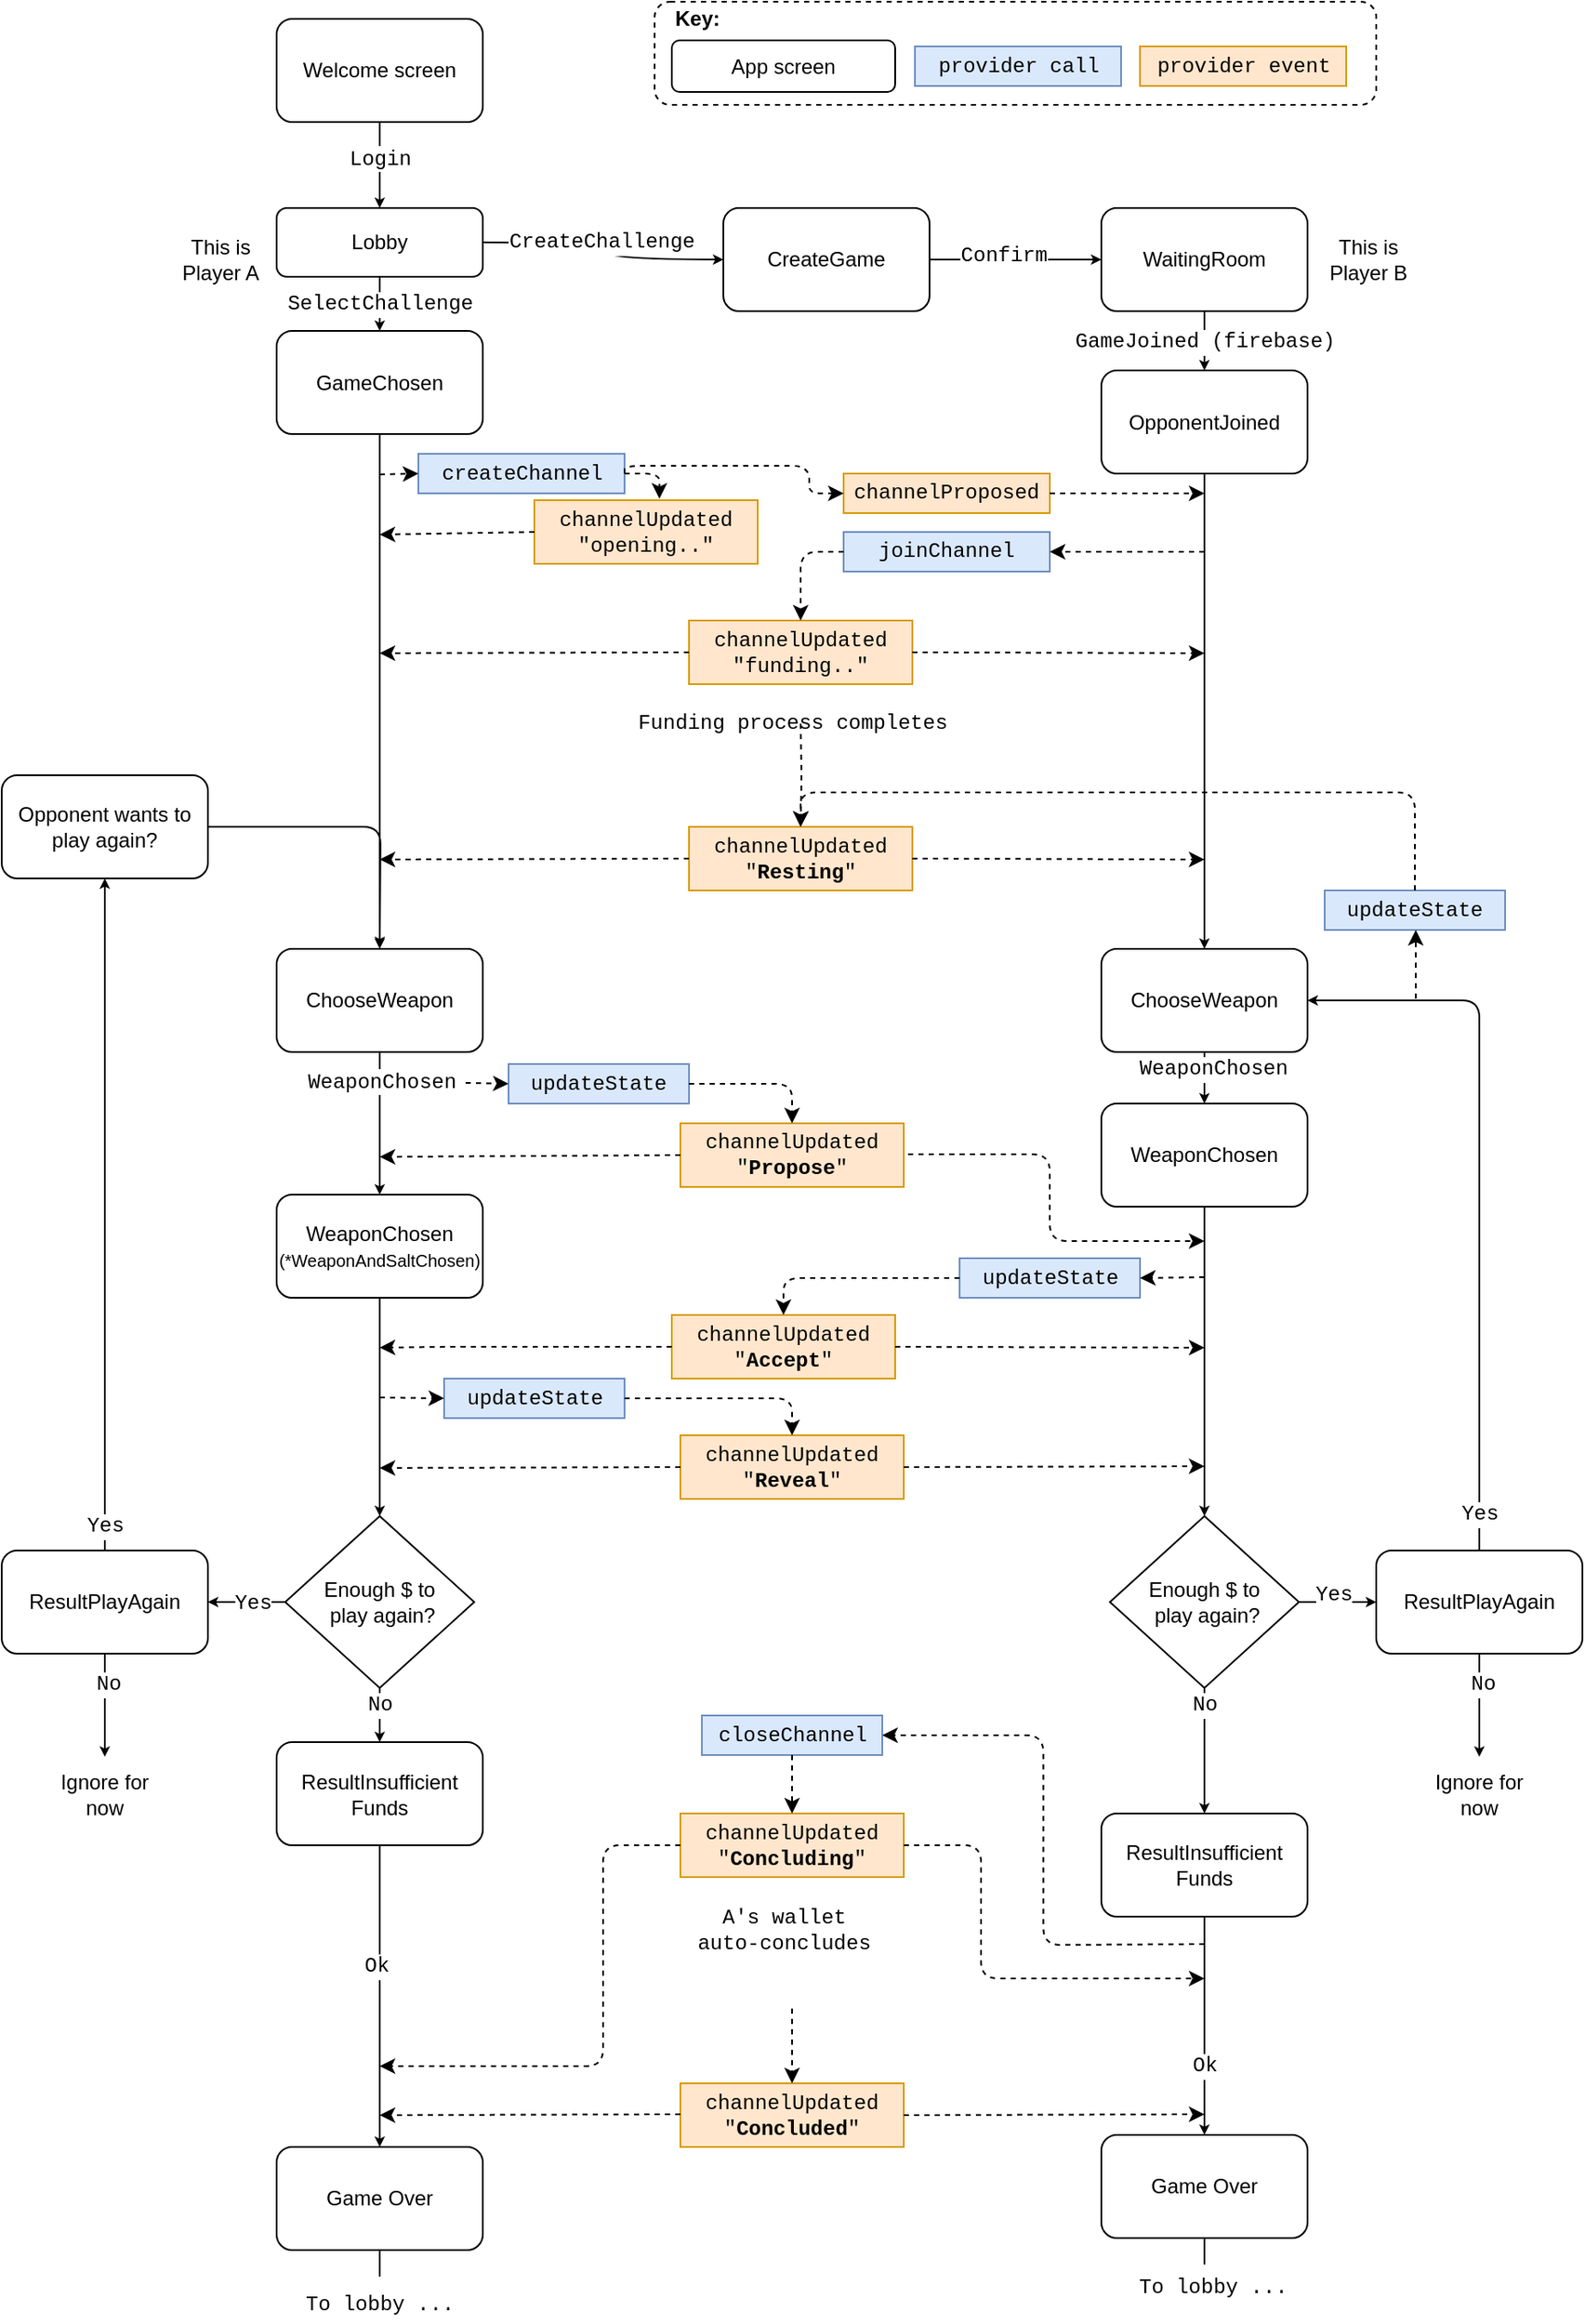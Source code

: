 <mxfile version="12.3.3" type="device" pages="1"><diagram id="3c772fb0-b6d9-6675-12e5-c14f96a0285c" name="Page-1"><mxGraphModel dx="946" dy="680" grid="1" gridSize="10" guides="1" tooltips="1" connect="1" arrows="1" fold="1" page="1" pageScale="1" pageWidth="850" pageHeight="1100" background="#ffffff" math="0" shadow="0"><root><mxCell id="0"/><mxCell id="1" parent="0"/><mxCell id="sn7Wcm224zbcXfDM_RU4-180" value="" style="rounded=1;whiteSpace=wrap;html=1;fontFamily=Courier New;fillColor=none;dashed=1;" parent="1" vertex="1"><mxGeometry x="400" y="10" width="420" height="60" as="geometry"/></mxCell><mxCell id="5" style="edgeStyle=orthogonalEdgeStyle;curved=1;rounded=0;html=1;exitX=0.5;exitY=1;entryX=0.5;entryY=0;startArrow=none;startFill=0;startSize=1;endArrow=classic;endFill=1;endSize=3;jettySize=auto;orthogonalLoop=1;strokeColor=#000000;strokeWidth=1;exitDx=0;exitDy=0;entryDx=0;entryDy=0;" parent="1" source="2" target="3" edge="1"><mxGeometry relative="1" as="geometry"/></mxCell><mxCell id="6" value="&lt;font face=&quot;Courier New&quot;&gt;Login&lt;/font&gt;" style="text;html=1;resizable=0;points=[];align=center;verticalAlign=middle;labelBackgroundColor=#ffffff;" parent="5" vertex="1" connectable="0"><mxGeometry x="-0.24" y="3" relative="1" as="geometry"><mxPoint x="-3" y="1.5" as="offset"/></mxGeometry></mxCell><mxCell id="2" value="Welcome screen" style="rounded=1;whiteSpace=wrap;html=1;fillColor=#ffffff;align=center;strokeColor=#000000;" parent="1" vertex="1"><mxGeometry x="180" y="20" width="120" height="60" as="geometry"/></mxCell><mxCell id="7" style="edgeStyle=orthogonalEdgeStyle;curved=1;rounded=0;html=1;exitX=1;exitY=0.5;entryX=0;entryY=0.5;startArrow=none;startFill=0;startSize=1;endArrow=classic;endFill=1;endSize=3;jettySize=auto;orthogonalLoop=1;strokeColor=#000000;strokeWidth=1;" parent="1" source="3" target="4" edge="1"><mxGeometry relative="1" as="geometry"/></mxCell><mxCell id="8" value="CreateChallenge" style="text;html=1;resizable=0;points=[];align=center;verticalAlign=middle;labelBackgroundColor=#ffffff;fontFamily=Courier New;" parent="7" vertex="1" connectable="0"><mxGeometry x="-0.086" relative="1" as="geometry"><mxPoint as="offset"/></mxGeometry></mxCell><mxCell id="19" value="" style="edgeStyle=orthogonalEdgeStyle;curved=1;rounded=0;html=1;startArrow=none;startFill=0;startSize=1;endArrow=classic;endFill=1;endSize=3;jettySize=auto;orthogonalLoop=1;strokeColor=#000000;strokeWidth=1;fontFamily=Courier New;" parent="1" source="3" target="18" edge="1"><mxGeometry relative="1" as="geometry"/></mxCell><mxCell id="20" value="SelectChallenge" style="text;html=1;resizable=0;points=[];align=center;verticalAlign=middle;labelBackgroundColor=#ffffff;fontFamily=Courier New;" parent="19" vertex="1" connectable="0"><mxGeometry x="-0.15" relative="1" as="geometry"><mxPoint y="-4" as="offset"/></mxGeometry></mxCell><mxCell id="sn7Wcm224zbcXfDM_RU4-211" value="Funding process completes" style="text;html=1;resizable=0;points=[];align=center;verticalAlign=middle;labelBackgroundColor=#ffffff;fontFamily=Courier New;" parent="19" vertex="1" connectable="0"><mxGeometry x="-0.15" relative="1" as="geometry"><mxPoint x="240" y="240" as="offset"/></mxGeometry></mxCell><mxCell id="sn7Wcm224zbcXfDM_RU4-247" value="A's wallet&lt;br&gt;auto-concludes" style="text;html=1;resizable=0;points=[];align=center;verticalAlign=middle;labelBackgroundColor=#ffffff;fontFamily=Courier New;" parent="19" vertex="1" connectable="0"><mxGeometry x="-0.15" relative="1" as="geometry"><mxPoint x="235" y="942" as="offset"/></mxGeometry></mxCell><mxCell id="3" value="Lobby" style="rounded=1;whiteSpace=wrap;html=1;fillColor=#ffffff;align=center;strokeColor=#000000;" parent="1" vertex="1"><mxGeometry x="180" y="130" width="120" height="40" as="geometry"/></mxCell><mxCell id="18" value="GameChosen" style="rounded=1;whiteSpace=wrap;html=1;fillColor=#ffffff;align=center;strokeColor=#000000;" parent="1" vertex="1"><mxGeometry x="180" y="201.5" width="120" height="60" as="geometry"/></mxCell><mxCell id="51" value="" style="edgeStyle=orthogonalEdgeStyle;curved=1;rounded=0;html=1;startArrow=none;startFill=0;startSize=1;endArrow=classic;endFill=1;endSize=3;jettySize=auto;orthogonalLoop=1;strokeColor=#000000;strokeWidth=1;fontFamily=Courier New;exitX=0.5;exitY=1;exitDx=0;exitDy=0;" parent="1" source="18" target="50" edge="1"><mxGeometry relative="1" as="geometry"><mxPoint x="240" y="420" as="sourcePoint"/></mxGeometry></mxCell><mxCell id="57" value="" style="edgeStyle=orthogonalEdgeStyle;curved=1;rounded=0;html=1;startArrow=none;startFill=0;startSize=1;endArrow=classic;endFill=1;endSize=3;jettySize=auto;orthogonalLoop=1;strokeColor=#000000;strokeWidth=1;fontFamily=Courier New;" parent="1" source="50" target="56" edge="1"><mxGeometry relative="1" as="geometry"/></mxCell><mxCell id="sn7Wcm224zbcXfDM_RU4-252" value="&lt;font face=&quot;Courier New&quot;&gt;WeaponChosen&lt;/font&gt;" style="text;html=1;resizable=0;points=[];align=center;verticalAlign=middle;labelBackgroundColor=#ffffff;fontFamily=Helvetica;" parent="57" vertex="1" connectable="0"><mxGeometry x="-0.596" y="1" relative="1" as="geometry"><mxPoint as="offset"/></mxGeometry></mxCell><mxCell id="50" value="ChooseWeapon" style="rounded=1;whiteSpace=wrap;html=1;fillColor=#ffffff;align=center;strokeColor=#000000;" parent="1" vertex="1"><mxGeometry x="180" y="561" width="120" height="60" as="geometry"/></mxCell><mxCell id="71" style="edgeStyle=orthogonalEdgeStyle;rounded=1;html=1;exitX=0.5;exitY=1;entryX=0.5;entryY=0;startArrow=none;startFill=0;startSize=1;endArrow=classic;endFill=1;endSize=3;jettySize=auto;orthogonalLoop=1;strokeColor=#000000;strokeWidth=1;fontFamily=Courier New;" parent="1" source="56" target="64" edge="1"><mxGeometry relative="1" as="geometry"/></mxCell><mxCell id="56" value="WeaponChosen&lt;br&gt;&lt;font style=&quot;font-size: 10px&quot;&gt;(*WeaponAndSaltChosen)&lt;/font&gt;" style="rounded=1;whiteSpace=wrap;html=1;fillColor=#ffffff;align=center;strokeColor=#000000;" parent="1" vertex="1"><mxGeometry x="180" y="704" width="120" height="60" as="geometry"/></mxCell><mxCell id="66" style="edgeStyle=orthogonalEdgeStyle;rounded=1;html=1;exitX=0.5;exitY=0;entryX=0.5;entryY=1;startArrow=none;startFill=0;startSize=1;endArrow=classic;endFill=1;endSize=3;jettySize=auto;orthogonalLoop=1;strokeColor=#000000;strokeWidth=1;fontFamily=Courier New;entryDx=0;entryDy=0;" parent="1" source="60" target="F0QE-7O9ewiaqx_4-tCQ-129" edge="1"><mxGeometry relative="1" as="geometry"/></mxCell><mxCell id="67" value="Yes" style="text;html=1;resizable=0;points=[];align=center;verticalAlign=middle;labelBackgroundColor=#ffffff;fontFamily=Courier New;" parent="66" vertex="1" connectable="0"><mxGeometry x="-0.567" y="-2" relative="1" as="geometry"><mxPoint x="-2" y="70" as="offset"/></mxGeometry></mxCell><mxCell id="60" value="ResultPlayAgain" style="rounded=1;whiteSpace=wrap;html=1;fillColor=#ffffff;align=center;strokeColor=#000000;" parent="1" vertex="1"><mxGeometry x="20" y="911" width="120" height="60" as="geometry"/></mxCell><mxCell id="10" value="" style="edgeStyle=orthogonalEdgeStyle;curved=1;rounded=0;html=1;startArrow=none;startFill=0;startSize=1;endArrow=classic;endFill=1;endSize=3;jettySize=auto;orthogonalLoop=1;strokeColor=#000000;strokeWidth=1;fontFamily=Courier New;" parent="1" source="4" target="9" edge="1"><mxGeometry relative="1" as="geometry"/></mxCell><mxCell id="15" value="Confirm" style="text;html=1;resizable=0;points=[];align=center;verticalAlign=middle;labelBackgroundColor=#ffffff;fontFamily=Courier New;" parent="10" vertex="1" connectable="0"><mxGeometry x="-0.15" y="2" relative="1" as="geometry"><mxPoint as="offset"/></mxGeometry></mxCell><mxCell id="4" value="CreateGame" style="rounded=1;whiteSpace=wrap;html=1;fillColor=#ffffff;align=center;strokeColor=#000000;" parent="1" vertex="1"><mxGeometry x="440" y="130" width="120" height="60" as="geometry"/></mxCell><mxCell id="22" value="" style="edgeStyle=orthogonalEdgeStyle;curved=1;rounded=0;html=1;startArrow=none;startFill=0;startSize=1;endArrow=classic;endFill=1;endSize=3;jettySize=auto;orthogonalLoop=1;strokeColor=#000000;strokeWidth=1;fontFamily=Courier New;" parent="1" source="9" target="21" edge="1"><mxGeometry relative="1" as="geometry"/></mxCell><mxCell id="9" value="WaitingRoom" style="rounded=1;whiteSpace=wrap;html=1;fillColor=#ffffff;align=center;strokeColor=#000000;" parent="1" vertex="1"><mxGeometry x="660" y="130" width="120" height="60" as="geometry"/></mxCell><mxCell id="21" value="OpponentJoined" style="rounded=1;whiteSpace=wrap;html=1;fillColor=#ffffff;align=center;strokeColor=#000000;" parent="1" vertex="1"><mxGeometry x="660" y="224.5" width="120" height="60" as="geometry"/></mxCell><mxCell id="53" value="" style="edgeStyle=orthogonalEdgeStyle;curved=1;rounded=0;html=1;startArrow=none;startFill=0;startSize=1;endArrow=classic;endFill=1;endSize=3;jettySize=auto;orthogonalLoop=1;strokeColor=#000000;strokeWidth=1;fontFamily=Courier New;exitX=0.5;exitY=1;exitDx=0;exitDy=0;" parent="1" source="21" target="52" edge="1"><mxGeometry relative="1" as="geometry"><mxPoint x="720" y="420" as="sourcePoint"/></mxGeometry></mxCell><mxCell id="59" value="" style="edgeStyle=orthogonalEdgeStyle;curved=1;rounded=0;html=1;startArrow=none;startFill=0;startSize=1;endArrow=classic;endFill=1;endSize=3;jettySize=auto;orthogonalLoop=1;strokeColor=#000000;strokeWidth=1;fontFamily=Courier New;" parent="1" source="52" target="58" edge="1"><mxGeometry relative="1" as="geometry"/></mxCell><mxCell id="sn7Wcm224zbcXfDM_RU4-253" value="WeaponChosen" style="text;html=1;resizable=0;points=[];align=center;verticalAlign=middle;labelBackgroundColor=#ffffff;fontFamily=Courier New;" parent="59" vertex="1" connectable="0"><mxGeometry x="0.207" y="3" relative="1" as="geometry"><mxPoint x="2" y="-0.5" as="offset"/></mxGeometry></mxCell><mxCell id="52" value="ChooseWeapon" style="rounded=1;whiteSpace=wrap;html=1;fillColor=#ffffff;align=center;strokeColor=#000000;" parent="1" vertex="1"><mxGeometry x="660" y="561" width="120" height="60" as="geometry"/></mxCell><mxCell id="73" style="edgeStyle=orthogonalEdgeStyle;rounded=1;html=1;exitX=0.5;exitY=1;entryX=0.5;entryY=0;startArrow=none;startFill=0;startSize=1;endArrow=classic;endFill=1;endSize=3;jettySize=auto;orthogonalLoop=1;strokeColor=#000000;strokeWidth=1;fontFamily=Courier New;" parent="1" source="58" target="65" edge="1"><mxGeometry relative="1" as="geometry"/></mxCell><mxCell id="58" value="WeaponChosen" style="rounded=1;whiteSpace=wrap;html=1;fillColor=#ffffff;align=center;strokeColor=#000000;" parent="1" vertex="1"><mxGeometry x="660" y="651" width="120" height="60" as="geometry"/></mxCell><mxCell id="79" style="edgeStyle=orthogonalEdgeStyle;rounded=1;html=1;exitX=0.5;exitY=1;entryX=0.5;entryY=0;startArrow=none;startFill=0;startSize=1;endArrow=classic;endFill=1;endSize=3;jettySize=auto;orthogonalLoop=1;strokeColor=#000000;strokeWidth=1;fontFamily=Courier New;" parent="1" source="62" target="77" edge="1"><mxGeometry relative="1" as="geometry"/></mxCell><mxCell id="81" value="Ok" style="text;html=1;resizable=0;points=[];align=center;verticalAlign=middle;labelBackgroundColor=#ffffff;fontFamily=Courier New;" parent="79" vertex="1" connectable="0"><mxGeometry x="-0.35" y="-1" relative="1" as="geometry"><mxPoint x="1" y="45" as="offset"/></mxGeometry></mxCell><mxCell id="62" value="ResultInsufficient&lt;br&gt;Funds" style="rounded=1;whiteSpace=wrap;html=1;fillColor=#ffffff;align=center;strokeColor=#000000;" parent="1" vertex="1"><mxGeometry x="660" y="1064" width="120" height="60" as="geometry"/></mxCell><mxCell id="70" style="edgeStyle=orthogonalEdgeStyle;rounded=1;html=1;exitX=0;exitY=0.5;startArrow=none;startFill=0;startSize=1;endArrow=classic;endFill=1;endSize=3;jettySize=auto;orthogonalLoop=1;strokeColor=#000000;strokeWidth=1;fontFamily=Courier New;exitDx=0;exitDy=0;entryX=1;entryY=0.5;entryDx=0;entryDy=0;" parent="1" source="64" target="60" edge="1"><mxGeometry relative="1" as="geometry"><mxPoint x="150" y="941" as="targetPoint"/></mxGeometry></mxCell><mxCell id="87" value="Y" style="text;html=1;resizable=0;points=[];align=center;verticalAlign=middle;labelBackgroundColor=#ffffff;fontFamily=Courier New;" parent="70" vertex="1" connectable="0"><mxGeometry x="-0.04" relative="1" as="geometry"><mxPoint as="offset"/></mxGeometry></mxCell><mxCell id="94" value="Yes" style="text;html=1;resizable=0;points=[];align=center;verticalAlign=middle;labelBackgroundColor=#ffffff;fontFamily=Courier New;" parent="70" vertex="1" connectable="0"><mxGeometry x="-0.156" y="1" relative="1" as="geometry"><mxPoint as="offset"/></mxGeometry></mxCell><mxCell id="72" style="edgeStyle=orthogonalEdgeStyle;rounded=1;html=1;exitX=0.5;exitY=1;startArrow=none;startFill=0;startSize=1;endArrow=classic;endFill=1;endSize=3;jettySize=auto;orthogonalLoop=1;strokeColor=#000000;strokeWidth=1;fontFamily=Courier New;" parent="1" source="64" target="69" edge="1"><mxGeometry relative="1" as="geometry"/></mxCell><mxCell id="88" value="No" style="text;html=1;resizable=0;points=[];align=center;verticalAlign=middle;labelBackgroundColor=#ffffff;fontFamily=Courier New;" parent="72" vertex="1" connectable="0"><mxGeometry x="0.28" y="2" relative="1" as="geometry"><mxPoint x="-2" y="-4" as="offset"/></mxGeometry></mxCell><mxCell id="64" value="Enough $ to&lt;br&gt;&amp;nbsp;play again?" style="rhombus;whiteSpace=wrap;html=1;fillColor=#ffffff;fontFamily=Helvetica;align=center;strokeColor=#000000;" parent="1" vertex="1"><mxGeometry x="185" y="891" width="110" height="100" as="geometry"/></mxCell><mxCell id="74" style="edgeStyle=orthogonalEdgeStyle;rounded=1;html=1;exitX=1;exitY=0.5;entryX=0;entryY=0.5;startArrow=none;startFill=0;startSize=1;endArrow=classic;endFill=1;endSize=3;jettySize=auto;orthogonalLoop=1;strokeColor=#000000;strokeWidth=1;fontFamily=Courier New;exitDx=0;exitDy=0;entryDx=0;entryDy=0;" parent="1" source="65" target="68" edge="1"><mxGeometry relative="1" as="geometry"/></mxCell><mxCell id="86" value="Yes" style="text;html=1;resizable=0;points=[];align=center;verticalAlign=middle;labelBackgroundColor=#ffffff;fontFamily=Courier New;" parent="74" vertex="1" connectable="0"><mxGeometry x="-0.086" y="2" relative="1" as="geometry"><mxPoint x="-1" y="-2" as="offset"/></mxGeometry></mxCell><mxCell id="75" style="edgeStyle=orthogonalEdgeStyle;rounded=1;html=1;exitX=0.5;exitY=1;entryX=0.5;entryY=0;startArrow=none;startFill=0;startSize=1;endArrow=classic;endFill=1;endSize=3;jettySize=auto;orthogonalLoop=1;strokeColor=#000000;strokeWidth=1;fontFamily=Courier New;" parent="1" source="65" target="62" edge="1"><mxGeometry relative="1" as="geometry"/></mxCell><mxCell id="89" value="No" style="text;html=1;resizable=0;points=[];align=center;verticalAlign=middle;labelBackgroundColor=#ffffff;fontFamily=Courier New;" parent="75" vertex="1" connectable="0"><mxGeometry x="-0.267" y="-2" relative="1" as="geometry"><mxPoint x="2" y="-17.5" as="offset"/></mxGeometry></mxCell><mxCell id="65" value="Enough $ to&lt;br&gt;&amp;nbsp;play again?" style="rhombus;whiteSpace=wrap;html=1;fillColor=#ffffff;fontFamily=Helvetica;align=center;strokeColor=#000000;" parent="1" vertex="1"><mxGeometry x="665" y="891" width="110" height="100" as="geometry"/></mxCell><mxCell id="82" style="edgeStyle=orthogonalEdgeStyle;rounded=1;html=1;exitX=0.5;exitY=0;entryX=1;entryY=0.5;startArrow=none;startFill=0;startSize=1;endArrow=classic;endFill=1;endSize=3;jettySize=auto;orthogonalLoop=1;strokeColor=#000000;strokeWidth=1;fontFamily=Courier New;entryDx=0;entryDy=0;" parent="1" source="68" target="52" edge="1"><mxGeometry relative="1" as="geometry"/></mxCell><mxCell id="85" value="Yes" style="text;html=1;resizable=0;points=[];align=center;verticalAlign=middle;labelBackgroundColor=#ffffff;fontFamily=Courier New;" parent="82" vertex="1" connectable="0"><mxGeometry x="-0.408" y="-2" relative="1" as="geometry"><mxPoint x="-2.5" y="103" as="offset"/></mxGeometry></mxCell><mxCell id="90" style="edgeStyle=orthogonalEdgeStyle;rounded=1;html=1;exitX=0.5;exitY=1;startArrow=none;startFill=0;startSize=1;endArrow=classic;endFill=1;endSize=3;jettySize=auto;orthogonalLoop=1;strokeColor=#000000;strokeWidth=1;fontFamily=Courier New;" parent="1" source="68" edge="1"><mxGeometry relative="1" as="geometry"><mxPoint x="880" y="1031" as="targetPoint"/></mxGeometry></mxCell><mxCell id="91" value="No" style="text;html=1;resizable=0;points=[];align=center;verticalAlign=middle;labelBackgroundColor=#ffffff;fontFamily=Courier New;" parent="90" vertex="1" connectable="0"><mxGeometry x="-0.4" y="2" relative="1" as="geometry"><mxPoint as="offset"/></mxGeometry></mxCell><mxCell id="68" value="ResultPlayAgain" style="rounded=1;whiteSpace=wrap;html=1;fillColor=#ffffff;align=center;strokeColor=#000000;" parent="1" vertex="1"><mxGeometry x="820" y="911" width="120" height="60" as="geometry"/></mxCell><mxCell id="78" style="edgeStyle=orthogonalEdgeStyle;rounded=1;html=1;exitX=0.5;exitY=1;entryX=0.5;entryY=0;startArrow=none;startFill=0;startSize=1;endArrow=classic;endFill=1;endSize=3;jettySize=auto;orthogonalLoop=1;strokeColor=#000000;strokeWidth=1;fontFamily=Courier New;" parent="1" source="69" target="76" edge="1"><mxGeometry relative="1" as="geometry"/></mxCell><mxCell id="80" value="Ok" style="text;html=1;resizable=0;points=[];align=center;verticalAlign=middle;labelBackgroundColor=#ffffff;fontFamily=Courier New;" parent="78" vertex="1" connectable="0"><mxGeometry x="-0.2" y="-2" relative="1" as="geometry"><mxPoint as="offset"/></mxGeometry></mxCell><mxCell id="69" value="ResultInsufficient&lt;br&gt;Funds" style="rounded=1;whiteSpace=wrap;html=1;fillColor=#ffffff;align=center;strokeColor=#000000;" parent="1" vertex="1"><mxGeometry x="180" y="1022.5" width="120" height="60" as="geometry"/></mxCell><mxCell id="96" value="" style="edgeStyle=orthogonalEdgeStyle;rounded=1;html=1;startArrow=none;startFill=0;startSize=1;endArrow=classic;endFill=1;endSize=3;jettySize=auto;orthogonalLoop=1;strokeColor=#000000;strokeWidth=1;fontFamily=Helvetica;" parent="1" source="76" edge="1"><mxGeometry relative="1" as="geometry"><mxPoint x="240" y="1301" as="targetPoint"/></mxGeometry></mxCell><mxCell id="76" value="Game Over&lt;br&gt;" style="rounded=1;whiteSpace=wrap;html=1;fillColor=#ffffff;align=center;strokeColor=#000000;" parent="1" vertex="1"><mxGeometry x="180" y="1258" width="120" height="60" as="geometry"/></mxCell><mxCell id="99" value="" style="edgeStyle=orthogonalEdgeStyle;rounded=1;html=1;startArrow=none;startFill=0;startSize=1;endArrow=classic;endFill=1;endSize=3;jettySize=auto;orthogonalLoop=1;strokeColor=#000000;strokeWidth=1;fontFamily=Courier New;" parent="1" source="77" edge="1"><mxGeometry relative="1" as="geometry"><mxPoint x="720" y="1301" as="targetPoint"/></mxGeometry></mxCell><mxCell id="77" value="Game Over&lt;br&gt;" style="rounded=1;whiteSpace=wrap;html=1;fillColor=#ffffff;align=center;strokeColor=#000000;" parent="1" vertex="1"><mxGeometry x="660" y="1251" width="120" height="60" as="geometry"/></mxCell><mxCell id="117" value="To lobby ..." style="text;html=1;resizable=0;points=[];autosize=1;align=left;verticalAlign=top;spacingTop=-4;fontFamily=Courier New;" parent="1" vertex="1"><mxGeometry x="195" y="1340" width="100" height="20" as="geometry"/></mxCell><mxCell id="121" value="To lobby ..." style="text;html=1;resizable=0;points=[];autosize=1;align=left;verticalAlign=top;spacingTop=-4;fontFamily=Courier New;" parent="1" vertex="1"><mxGeometry x="680" y="1330" width="100" height="20" as="geometry"/></mxCell><mxCell id="124" value="App screen" style="rounded=1;whiteSpace=wrap;html=1;fillColor=#ffffff;fontFamily=Helvetica;align=center;strokeColor=#000000;" parent="1" vertex="1"><mxGeometry x="410" y="32.5" width="130" height="30" as="geometry"/></mxCell><mxCell id="126" value="&lt;b&gt;Key:&lt;/b&gt;&lt;br&gt;" style="text;html=1;resizable=0;points=[];autosize=1;align=left;verticalAlign=top;spacingTop=-4;fontFamily=Helvetica;" parent="1" vertex="1"><mxGeometry x="410" y="10" width="40" height="20" as="geometry"/></mxCell><mxCell id="128" value="This is Player A" style="text;html=1;strokeColor=none;fillColor=none;align=center;verticalAlign=middle;whiteSpace=wrap;rounded=0;fontFamily=Helvetica;" parent="1" vertex="1"><mxGeometry x="120" y="150" width="55" height="20" as="geometry"/></mxCell><mxCell id="129" value="This is Player B" style="text;html=1;strokeColor=none;fillColor=none;align=center;verticalAlign=middle;whiteSpace=wrap;rounded=0;fontFamily=Helvetica;" parent="1" vertex="1"><mxGeometry x="787.5" y="150" width="55" height="20" as="geometry"/></mxCell><mxCell id="sn7Wcm224zbcXfDM_RU4-162" value="createChannel" style="rounded=0;whiteSpace=wrap;html=1;fontFamily=Courier New;fillColor=#dae8fc;strokeColor=#6c8ebf;" parent="1" vertex="1"><mxGeometry x="262.5" y="273" width="120" height="23" as="geometry"/></mxCell><mxCell id="sn7Wcm224zbcXfDM_RU4-163" value="channelProposed" style="rounded=0;whiteSpace=wrap;html=1;fontFamily=Courier New;fillColor=#ffe6cc;strokeColor=#d79b00;" parent="1" vertex="1"><mxGeometry x="510" y="284.5" width="120" height="23" as="geometry"/></mxCell><mxCell id="sn7Wcm224zbcXfDM_RU4-164" value="provider call" style="rounded=0;whiteSpace=wrap;html=1;fontFamily=Courier New;fillColor=#dae8fc;strokeColor=#6c8ebf;" parent="1" vertex="1"><mxGeometry x="551.5" y="36" width="120" height="23" as="geometry"/></mxCell><mxCell id="sn7Wcm224zbcXfDM_RU4-165" value="provider event" style="rounded=0;whiteSpace=wrap;html=1;fontFamily=Courier New;fillColor=#ffe6cc;strokeColor=#d79b00;" parent="1" vertex="1"><mxGeometry x="682.5" y="36" width="120" height="23" as="geometry"/></mxCell><mxCell id="sn7Wcm224zbcXfDM_RU4-168" value="" style="endArrow=classic;dashed=1;html=1;strokeColor=#000000;strokeWidth=1;fontFamily=Courier New;endFill=1;entryX=0;entryY=0.5;entryDx=0;entryDy=0;" parent="1" target="sn7Wcm224zbcXfDM_RU4-162" edge="1"><mxGeometry width="50" height="50" relative="1" as="geometry"><mxPoint x="240" y="285" as="sourcePoint"/><mxPoint x="260" y="340" as="targetPoint"/></mxGeometry></mxCell><mxCell id="sn7Wcm224zbcXfDM_RU4-169" value="" style="endArrow=classic;dashed=1;html=1;strokeColor=#000000;strokeWidth=1;fontFamily=Courier New;endFill=1;exitX=1;exitY=0.5;exitDx=0;exitDy=0;" parent="1" source="sn7Wcm224zbcXfDM_RU4-163" edge="1"><mxGeometry width="50" height="50" relative="1" as="geometry"><mxPoint x="720" y="224" as="sourcePoint"/><mxPoint x="720" y="296" as="targetPoint"/><Array as="points"/></mxGeometry></mxCell><mxCell id="sn7Wcm224zbcXfDM_RU4-170" value="joinChannel" style="rounded=0;whiteSpace=wrap;html=1;fontFamily=Courier New;fillColor=#dae8fc;strokeColor=#6c8ebf;" parent="1" vertex="1"><mxGeometry x="510" y="318.5" width="120" height="23" as="geometry"/></mxCell><mxCell id="sn7Wcm224zbcXfDM_RU4-171" value="" style="endArrow=classic;dashed=1;html=1;strokeColor=#000000;strokeWidth=1;fontFamily=Courier New;endFill=1;entryX=1;entryY=0.5;entryDx=0;entryDy=0;" parent="1" target="sn7Wcm224zbcXfDM_RU4-170" edge="1"><mxGeometry width="50" height="50" relative="1" as="geometry"><mxPoint x="720" y="330" as="sourcePoint"/><mxPoint x="340" y="223.5" as="targetPoint"/></mxGeometry></mxCell><mxCell id="sn7Wcm224zbcXfDM_RU4-172" value="channelUpdated&lt;br&gt;&quot;funding..&quot;" style="rounded=0;whiteSpace=wrap;html=1;fontFamily=Courier New;fillColor=#ffe6cc;strokeColor=#d79b00;" parent="1" vertex="1"><mxGeometry x="420" y="370" width="130" height="37" as="geometry"/></mxCell><mxCell id="sn7Wcm224zbcXfDM_RU4-173" value="" style="endArrow=classic;dashed=1;html=1;strokeColor=#000000;strokeWidth=1;fontFamily=Courier New;endFill=1;exitX=0;exitY=0.5;exitDx=0;exitDy=0;" parent="1" source="sn7Wcm224zbcXfDM_RU4-172" edge="1"><mxGeometry width="50" height="50" relative="1" as="geometry"><mxPoint x="300" y="370" as="sourcePoint"/><mxPoint x="240" y="389" as="targetPoint"/></mxGeometry></mxCell><mxCell id="sn7Wcm224zbcXfDM_RU4-181" value="channelUpdated&lt;br&gt;&quot;&lt;b&gt;Resting&lt;/b&gt;&quot;" style="rounded=0;whiteSpace=wrap;html=1;fontFamily=Courier New;fillColor=#ffe6cc;strokeColor=#d79b00;" parent="1" vertex="1"><mxGeometry x="420" y="490" width="130" height="37" as="geometry"/></mxCell><mxCell id="sn7Wcm224zbcXfDM_RU4-182" value="" style="endArrow=classic;dashed=1;html=1;strokeColor=#000000;strokeWidth=1;fontFamily=Courier New;endFill=1;exitX=0;exitY=0.5;exitDx=0;exitDy=0;" parent="1" source="sn7Wcm224zbcXfDM_RU4-181" edge="1"><mxGeometry width="50" height="50" relative="1" as="geometry"><mxPoint x="330" y="509" as="sourcePoint"/><mxPoint x="240" y="509" as="targetPoint"/></mxGeometry></mxCell><mxCell id="sn7Wcm224zbcXfDM_RU4-183" value="channelUpdated&lt;br&gt;&quot;&lt;b&gt;Propose&lt;/b&gt;&quot;" style="rounded=0;whiteSpace=wrap;html=1;fontFamily=Courier New;fillColor=#ffe6cc;strokeColor=#d79b00;" parent="1" vertex="1"><mxGeometry x="415" y="662.5" width="130" height="37" as="geometry"/></mxCell><mxCell id="sn7Wcm224zbcXfDM_RU4-184" value="channelUpdated&lt;br&gt;&quot;&lt;b&gt;Accept&lt;/b&gt;&quot;" style="rounded=0;whiteSpace=wrap;html=1;fontFamily=Courier New;fillColor=#ffe6cc;strokeColor=#d79b00;" parent="1" vertex="1"><mxGeometry x="410" y="774" width="130" height="37" as="geometry"/></mxCell><mxCell id="sn7Wcm224zbcXfDM_RU4-187" value="channelUpdated&lt;br&gt;&quot;&lt;b&gt;Reveal&lt;/b&gt;&quot;" style="rounded=0;whiteSpace=wrap;html=1;fontFamily=Courier New;fillColor=#ffe6cc;strokeColor=#d79b00;" parent="1" vertex="1"><mxGeometry x="415" y="844" width="130" height="37" as="geometry"/></mxCell><mxCell id="sn7Wcm224zbcXfDM_RU4-189" value="updateState" style="rounded=0;whiteSpace=wrap;html=1;fontFamily=Courier New;fillColor=#dae8fc;strokeColor=#6c8ebf;" parent="1" vertex="1"><mxGeometry x="315" y="628" width="105" height="23" as="geometry"/></mxCell><mxCell id="sn7Wcm224zbcXfDM_RU4-190" value="updateState" style="rounded=0;whiteSpace=wrap;html=1;fontFamily=Courier New;fillColor=#dae8fc;strokeColor=#6c8ebf;" parent="1" vertex="1"><mxGeometry x="577.5" y="741" width="105" height="23" as="geometry"/></mxCell><mxCell id="sn7Wcm224zbcXfDM_RU4-191" value="updateState" style="rounded=0;whiteSpace=wrap;html=1;fontFamily=Courier New;fillColor=#dae8fc;strokeColor=#6c8ebf;" parent="1" vertex="1"><mxGeometry x="277.5" y="811" width="105" height="23" as="geometry"/></mxCell><mxCell id="sn7Wcm224zbcXfDM_RU4-192" value="" style="endArrow=classic;dashed=1;html=1;strokeColor=#000000;strokeWidth=1;fontFamily=Courier New;endFill=1;entryX=0;entryY=0.5;entryDx=0;entryDy=0;" parent="1" target="sn7Wcm224zbcXfDM_RU4-189" edge="1"><mxGeometry width="50" height="50" relative="1" as="geometry"><mxPoint x="290" y="639" as="sourcePoint"/><mxPoint x="310" y="639" as="targetPoint"/></mxGeometry></mxCell><mxCell id="sn7Wcm224zbcXfDM_RU4-193" value="" style="endArrow=classic;dashed=1;html=1;strokeColor=#000000;strokeWidth=1;fontFamily=Courier New;endFill=1;entryX=0.5;entryY=0;entryDx=0;entryDy=0;edgeStyle=orthogonalEdgeStyle;exitX=1;exitY=0.5;exitDx=0;exitDy=0;" parent="1" source="sn7Wcm224zbcXfDM_RU4-189" target="sn7Wcm224zbcXfDM_RU4-183" edge="1"><mxGeometry width="50" height="50" relative="1" as="geometry"><mxPoint x="500" y="598" as="sourcePoint"/><mxPoint x="405" y="639" as="targetPoint"/></mxGeometry></mxCell><mxCell id="sn7Wcm224zbcXfDM_RU4-194" value="" style="endArrow=classic;dashed=1;html=1;strokeColor=#000000;strokeWidth=1;fontFamily=Courier New;endFill=1;exitX=0;exitY=0.5;exitDx=0;exitDy=0;" parent="1" source="sn7Wcm224zbcXfDM_RU4-183" edge="1"><mxGeometry width="50" height="50" relative="1" as="geometry"><mxPoint x="414.5" y="681" as="sourcePoint"/><mxPoint x="240" y="682" as="targetPoint"/></mxGeometry></mxCell><mxCell id="sn7Wcm224zbcXfDM_RU4-195" value="" style="endArrow=classic;dashed=1;html=1;strokeColor=#000000;strokeWidth=1;fontFamily=Courier New;endFill=1;exitX=0;exitY=0.5;exitDx=0;exitDy=0;edgeStyle=orthogonalEdgeStyle;" parent="1" edge="1"><mxGeometry width="50" height="50" relative="1" as="geometry"><mxPoint x="547.5" y="680.5" as="sourcePoint"/><mxPoint x="720" y="731" as="targetPoint"/><Array as="points"><mxPoint x="630" y="681"/><mxPoint x="630" y="731"/></Array></mxGeometry></mxCell><mxCell id="sn7Wcm224zbcXfDM_RU4-196" value="" style="endArrow=classic;dashed=1;html=1;strokeColor=#000000;strokeWidth=1;fontFamily=Courier New;endFill=1;entryX=1;entryY=0.5;entryDx=0;entryDy=0;" parent="1" target="sn7Wcm224zbcXfDM_RU4-190" edge="1"><mxGeometry width="50" height="50" relative="1" as="geometry"><mxPoint x="720" y="752" as="sourcePoint"/><mxPoint x="700" y="761" as="targetPoint"/></mxGeometry></mxCell><mxCell id="sn7Wcm224zbcXfDM_RU4-199" value="" style="endArrow=classic;dashed=1;html=1;strokeColor=#000000;strokeWidth=1;fontFamily=Courier New;endFill=1;entryX=0.5;entryY=0;entryDx=0;entryDy=0;exitX=0;exitY=0.5;exitDx=0;exitDy=0;edgeStyle=orthogonalEdgeStyle;" parent="1" source="sn7Wcm224zbcXfDM_RU4-190" target="sn7Wcm224zbcXfDM_RU4-184" edge="1"><mxGeometry width="50" height="50" relative="1" as="geometry"><mxPoint x="610" y="801" as="sourcePoint"/><mxPoint x="580" y="752" as="targetPoint"/></mxGeometry></mxCell><mxCell id="sn7Wcm224zbcXfDM_RU4-202" value="" style="endArrow=classic;dashed=1;html=1;strokeColor=#000000;strokeWidth=1;fontFamily=Courier New;endFill=1;exitX=0;exitY=0.5;exitDx=0;exitDy=0;edgeStyle=orthogonalEdgeStyle;" parent="1" source="sn7Wcm224zbcXfDM_RU4-184" edge="1"><mxGeometry width="50" height="50" relative="1" as="geometry"><mxPoint x="425" y="691.0" as="sourcePoint"/><mxPoint x="240" y="793" as="targetPoint"/><Array as="points"><mxPoint x="280" y="793"/><mxPoint x="280" y="793"/></Array></mxGeometry></mxCell><mxCell id="sn7Wcm224zbcXfDM_RU4-203" value="" style="endArrow=classic;dashed=1;html=1;strokeColor=#000000;strokeWidth=1;fontFamily=Courier New;endFill=1;entryX=0;entryY=0.5;entryDx=0;entryDy=0;" parent="1" target="sn7Wcm224zbcXfDM_RU4-191" edge="1"><mxGeometry width="50" height="50" relative="1" as="geometry"><mxPoint x="240" y="822" as="sourcePoint"/><mxPoint x="260" y="822" as="targetPoint"/></mxGeometry></mxCell><mxCell id="sn7Wcm224zbcXfDM_RU4-204" value="" style="endArrow=classic;dashed=1;html=1;strokeColor=#000000;strokeWidth=1;fontFamily=Courier New;endFill=1;exitX=1;exitY=0.5;exitDx=0;exitDy=0;entryX=0.5;entryY=0;entryDx=0;entryDy=0;edgeStyle=orthogonalEdgeStyle;" parent="1" source="sn7Wcm224zbcXfDM_RU4-191" target="sn7Wcm224zbcXfDM_RU4-187" edge="1"><mxGeometry width="50" height="50" relative="1" as="geometry"><mxPoint x="250" y="842" as="sourcePoint"/><mxPoint x="270" y="842" as="targetPoint"/></mxGeometry></mxCell><mxCell id="sn7Wcm224zbcXfDM_RU4-205" value="" style="endArrow=classic;dashed=1;html=1;strokeColor=#000000;strokeWidth=1;fontFamily=Courier New;endFill=1;exitX=1;exitY=0.5;exitDx=0;exitDy=0;" parent="1" source="sn7Wcm224zbcXfDM_RU4-181" edge="1"><mxGeometry width="50" height="50" relative="1" as="geometry"><mxPoint x="540" y="508.5" as="sourcePoint"/><mxPoint x="720" y="509" as="targetPoint"/></mxGeometry></mxCell><mxCell id="sn7Wcm224zbcXfDM_RU4-206" value="" style="endArrow=classic;dashed=1;html=1;strokeColor=#000000;strokeWidth=1;fontFamily=Courier New;endFill=1;exitX=1;exitY=0.5;exitDx=0;exitDy=0;" parent="1" source="sn7Wcm224zbcXfDM_RU4-187" edge="1"><mxGeometry width="50" height="50" relative="1" as="geometry"><mxPoint x="577.5" y="862" as="sourcePoint"/><mxPoint x="720" y="862" as="targetPoint"/></mxGeometry></mxCell><mxCell id="sn7Wcm224zbcXfDM_RU4-208" value="" style="endArrow=classic;dashed=1;html=1;strokeColor=#000000;strokeWidth=1;fontFamily=Courier New;endFill=1;exitX=0;exitY=0.5;exitDx=0;exitDy=0;" parent="1" source="sn7Wcm224zbcXfDM_RU4-187" edge="1"><mxGeometry width="50" height="50" relative="1" as="geometry"><mxPoint x="555" y="872.5" as="sourcePoint"/><mxPoint x="240" y="863" as="targetPoint"/></mxGeometry></mxCell><mxCell id="sn7Wcm224zbcXfDM_RU4-209" value="" style="endArrow=classic;dashed=1;html=1;strokeColor=#000000;strokeWidth=1;fontFamily=Courier New;endFill=1;exitX=1;exitY=0.5;exitDx=0;exitDy=0;" parent="1" edge="1"><mxGeometry width="50" height="50" relative="1" as="geometry"><mxPoint x="550" y="388.5" as="sourcePoint"/><mxPoint x="720" y="389" as="targetPoint"/></mxGeometry></mxCell><mxCell id="sn7Wcm224zbcXfDM_RU4-210" value="" style="endArrow=classic;dashed=1;html=1;strokeColor=#000000;strokeWidth=1;fontFamily=Courier New;endFill=1;entryX=0.5;entryY=0;entryDx=0;entryDy=0;exitX=0;exitY=0.5;exitDx=0;exitDy=0;edgeStyle=orthogonalEdgeStyle;" parent="1" source="sn7Wcm224zbcXfDM_RU4-170" target="sn7Wcm224zbcXfDM_RU4-172" edge="1"><mxGeometry width="50" height="50" relative="1" as="geometry"><mxPoint x="730" y="340" as="sourcePoint"/><mxPoint x="640" y="340" as="targetPoint"/></mxGeometry></mxCell><mxCell id="sn7Wcm224zbcXfDM_RU4-212" value="" style="endArrow=classic;dashed=1;html=1;strokeColor=#000000;strokeWidth=1;fontFamily=Courier New;endFill=1;entryX=0.5;entryY=0;entryDx=0;entryDy=0;edgeStyle=orthogonalEdgeStyle;" parent="1" target="sn7Wcm224zbcXfDM_RU4-181" edge="1"><mxGeometry width="50" height="50" relative="1" as="geometry"><mxPoint x="485" y="430" as="sourcePoint"/><mxPoint x="494.882" y="360.353" as="targetPoint"/></mxGeometry></mxCell><mxCell id="sn7Wcm224zbcXfDM_RU4-213" value="channelUpdated&lt;br&gt;&quot;opening..&quot;" style="rounded=0;whiteSpace=wrap;html=1;fontFamily=Courier New;fillColor=#ffe6cc;strokeColor=#d79b00;" parent="1" vertex="1"><mxGeometry x="330" y="300" width="130" height="37" as="geometry"/></mxCell><mxCell id="sn7Wcm224zbcXfDM_RU4-216" value="" style="endArrow=classic;dashed=1;html=1;strokeColor=#000000;strokeWidth=1;fontFamily=Courier New;endFill=1;entryX=0;entryY=0.5;entryDx=0;entryDy=0;exitX=1;exitY=0.5;exitDx=0;exitDy=0;edgeStyle=orthogonalEdgeStyle;" parent="1" source="sn7Wcm224zbcXfDM_RU4-162" target="sn7Wcm224zbcXfDM_RU4-163" edge="1"><mxGeometry width="50" height="50" relative="1" as="geometry"><mxPoint x="519.588" y="340.353" as="sourcePoint"/><mxPoint x="494.882" y="360.353" as="targetPoint"/><Array as="points"><mxPoint x="383" y="280"/><mxPoint x="490" y="280"/><mxPoint x="490" y="296"/></Array></mxGeometry></mxCell><mxCell id="sn7Wcm224zbcXfDM_RU4-217" value="" style="endArrow=classic;dashed=1;html=1;strokeColor=#000000;strokeWidth=1;fontFamily=Courier New;endFill=1;entryX=0.56;entryY=-0.024;entryDx=0;entryDy=0;exitX=1;exitY=0.5;exitDx=0;exitDy=0;edgeStyle=orthogonalEdgeStyle;entryPerimeter=0;" parent="1" source="sn7Wcm224zbcXfDM_RU4-162" target="sn7Wcm224zbcXfDM_RU4-213" edge="1"><mxGeometry width="50" height="50" relative="1" as="geometry"><mxPoint x="459.588" y="223.882" as="sourcePoint"/><mxPoint x="559.588" y="233.294" as="targetPoint"/></mxGeometry></mxCell><mxCell id="sn7Wcm224zbcXfDM_RU4-218" value="" style="endArrow=classic;dashed=1;html=1;strokeColor=#000000;strokeWidth=1;fontFamily=Courier New;endFill=1;exitX=0;exitY=0.5;exitDx=0;exitDy=0;" parent="1" source="sn7Wcm224zbcXfDM_RU4-213" edge="1"><mxGeometry width="50" height="50" relative="1" as="geometry"><mxPoint x="420" y="260" as="sourcePoint"/><mxPoint x="240" y="320" as="targetPoint"/></mxGeometry></mxCell><mxCell id="sn7Wcm224zbcXfDM_RU4-219" value="updateState" style="rounded=0;whiteSpace=wrap;html=1;fontFamily=Courier New;fillColor=#dae8fc;strokeColor=#6c8ebf;" parent="1" vertex="1"><mxGeometry x="790" y="527" width="105" height="23" as="geometry"/></mxCell><mxCell id="sn7Wcm224zbcXfDM_RU4-221" value="" style="endArrow=classic;dashed=1;html=1;strokeColor=#000000;strokeWidth=1;fontFamily=Courier New;endFill=1;entryX=0.5;entryY=0;entryDx=0;entryDy=0;edgeStyle=orthogonalEdgeStyle;exitX=0.5;exitY=0;exitDx=0;exitDy=0;" parent="1" source="sn7Wcm224zbcXfDM_RU4-219" target="sn7Wcm224zbcXfDM_RU4-181" edge="1"><mxGeometry width="50" height="50" relative="1" as="geometry"><mxPoint x="495" y="440" as="sourcePoint"/><mxPoint x="494.882" y="500.353" as="targetPoint"/><Array as="points"><mxPoint x="843" y="470"/><mxPoint x="485" y="470"/></Array></mxGeometry></mxCell><mxCell id="sn7Wcm224zbcXfDM_RU4-223" value="channelUpdated&lt;br&gt;&quot;&lt;b&gt;Concluding&lt;/b&gt;&quot;" style="rounded=0;whiteSpace=wrap;html=1;fontFamily=Courier New;fillColor=#ffe6cc;strokeColor=#d79b00;" parent="1" vertex="1"><mxGeometry x="415" y="1064" width="130" height="37" as="geometry"/></mxCell><mxCell id="sn7Wcm224zbcXfDM_RU4-224" value="closeChannel" style="rounded=0;whiteSpace=wrap;html=1;fontFamily=Courier New;fillColor=#dae8fc;strokeColor=#6c8ebf;" parent="1" vertex="1"><mxGeometry x="427.5" y="1007" width="105" height="23" as="geometry"/></mxCell><mxCell id="sn7Wcm224zbcXfDM_RU4-225" value="" style="endArrow=classic;dashed=1;html=1;strokeColor=#000000;strokeWidth=1;fontFamily=Courier New;endFill=1;entryX=1;entryY=0.5;entryDx=0;entryDy=0;edgeStyle=orthogonalEdgeStyle;" parent="1" target="sn7Wcm224zbcXfDM_RU4-224" edge="1"><mxGeometry width="50" height="50" relative="1" as="geometry"><mxPoint x="720" y="1140" as="sourcePoint"/><mxPoint x="682.5" y="1031.5" as="targetPoint"/></mxGeometry></mxCell><mxCell id="sn7Wcm224zbcXfDM_RU4-226" value="" style="endArrow=classic;dashed=1;html=1;strokeColor=#000000;strokeWidth=1;fontFamily=Courier New;endFill=1;edgeStyle=orthogonalEdgeStyle;exitX=1;exitY=0.5;exitDx=0;exitDy=0;" parent="1" source="sn7Wcm224zbcXfDM_RU4-223" edge="1"><mxGeometry width="50" height="50" relative="1" as="geometry"><mxPoint x="600" y="1059" as="sourcePoint"/><mxPoint x="720" y="1160" as="targetPoint"/><Array as="points"><mxPoint x="590" y="1083"/><mxPoint x="590" y="1160"/></Array></mxGeometry></mxCell><mxCell id="sn7Wcm224zbcXfDM_RU4-227" value="" style="endArrow=classic;dashed=1;html=1;strokeColor=#000000;strokeWidth=1;fontFamily=Courier New;endFill=1;exitX=0;exitY=0.5;exitDx=0;exitDy=0;edgeStyle=orthogonalEdgeStyle;" parent="1" source="sn7Wcm224zbcXfDM_RU4-223" edge="1"><mxGeometry width="50" height="50" relative="1" as="geometry"><mxPoint x="412.5" y="1031" as="sourcePoint"/><mxPoint x="240" y="1211" as="targetPoint"/><Array as="points"><mxPoint x="370" y="1083"/><mxPoint x="370" y="1211"/><mxPoint x="240" y="1211"/></Array></mxGeometry></mxCell><mxCell id="sn7Wcm224zbcXfDM_RU4-228" value="" style="endArrow=classic;dashed=1;html=1;strokeColor=#000000;strokeWidth=1;fontFamily=Courier New;endFill=1;entryX=0.5;entryY=0;entryDx=0;entryDy=0;edgeStyle=orthogonalEdgeStyle;exitX=0.5;exitY=1;exitDx=0;exitDy=0;" parent="1" source="sn7Wcm224zbcXfDM_RU4-224" target="sn7Wcm224zbcXfDM_RU4-223" edge="1"><mxGeometry width="50" height="50" relative="1" as="geometry"><mxPoint x="730" y="1020" as="sourcePoint"/><mxPoint x="665.471" y="1000.765" as="targetPoint"/></mxGeometry></mxCell><mxCell id="sn7Wcm224zbcXfDM_RU4-236" value="channelUpdated&lt;br&gt;&quot;&lt;b&gt;Concluded&lt;/b&gt;&quot;" style="rounded=0;whiteSpace=wrap;html=1;fontFamily=Courier New;fillColor=#ffe6cc;strokeColor=#d79b00;" parent="1" vertex="1"><mxGeometry x="415" y="1221" width="130" height="37" as="geometry"/></mxCell><mxCell id="sn7Wcm224zbcXfDM_RU4-239" style="edgeStyle=orthogonalEdgeStyle;rounded=1;html=1;exitX=0.5;exitY=1;startArrow=none;startFill=0;startSize=1;endArrow=classic;endFill=1;endSize=3;jettySize=auto;orthogonalLoop=1;strokeColor=#000000;strokeWidth=1;fontFamily=Courier New;exitDx=0;exitDy=0;" parent="1" source="60" edge="1"><mxGeometry relative="1" as="geometry"><mxPoint x="890.176" y="980.765" as="sourcePoint"/><mxPoint x="80" y="1031" as="targetPoint"/></mxGeometry></mxCell><mxCell id="sn7Wcm224zbcXfDM_RU4-240" value="No" style="text;html=1;resizable=0;points=[];align=center;verticalAlign=middle;labelBackgroundColor=#ffffff;fontFamily=Courier New;" parent="sn7Wcm224zbcXfDM_RU4-239" vertex="1" connectable="0"><mxGeometry x="-0.4" y="2" relative="1" as="geometry"><mxPoint as="offset"/></mxGeometry></mxCell><mxCell id="sn7Wcm224zbcXfDM_RU4-241" value="Ignore for now" style="text;html=1;strokeColor=none;fillColor=none;align=center;verticalAlign=middle;whiteSpace=wrap;rounded=0;dashed=1;fontFamily=Helvetica;" parent="1" vertex="1"><mxGeometry x="50" y="1042.5" width="60" height="20" as="geometry"/></mxCell><mxCell id="sn7Wcm224zbcXfDM_RU4-243" value="Ignore for now" style="text;html=1;strokeColor=none;fillColor=none;align=center;verticalAlign=middle;whiteSpace=wrap;rounded=0;dashed=1;fontFamily=Helvetica;" parent="1" vertex="1"><mxGeometry x="849.5" y="1042.5" width="60" height="20" as="geometry"/></mxCell><mxCell id="sn7Wcm224zbcXfDM_RU4-245" value="" style="endArrow=classic;dashed=1;html=1;strokeColor=#000000;strokeWidth=1;fontFamily=Courier New;endFill=1;exitX=1;exitY=0.5;exitDx=0;exitDy=0;" parent="1" edge="1"><mxGeometry width="50" height="50" relative="1" as="geometry"><mxPoint x="545" y="1239.5" as="sourcePoint"/><mxPoint x="720" y="1239" as="targetPoint"/></mxGeometry></mxCell><mxCell id="sn7Wcm224zbcXfDM_RU4-246" value="" style="endArrow=classic;dashed=1;html=1;strokeColor=#000000;strokeWidth=1;fontFamily=Courier New;endFill=1;exitX=0;exitY=0.5;exitDx=0;exitDy=0;" parent="1" edge="1"><mxGeometry width="50" height="50" relative="1" as="geometry"><mxPoint x="415" y="1239" as="sourcePoint"/><mxPoint x="240" y="1239.5" as="targetPoint"/></mxGeometry></mxCell><mxCell id="sn7Wcm224zbcXfDM_RU4-248" value="" style="endArrow=classic;dashed=1;html=1;strokeColor=#000000;strokeWidth=1;fontFamily=Courier New;endFill=1;edgeStyle=orthogonalEdgeStyle;" parent="1" edge="1"><mxGeometry width="50" height="50" relative="1" as="geometry"><mxPoint x="480" y="1177.5" as="sourcePoint"/><mxPoint x="480" y="1221" as="targetPoint"/></mxGeometry></mxCell><mxCell id="sn7Wcm224zbcXfDM_RU4-249" value="" style="endArrow=classic;dashed=1;html=1;strokeColor=#000000;strokeWidth=1;fontFamily=Courier New;endFill=1;entryX=0.5;entryY=1;entryDx=0;entryDy=0;edgeStyle=orthogonalEdgeStyle;" parent="1" target="sn7Wcm224zbcXfDM_RU4-219" edge="1"><mxGeometry width="50" height="50" relative="1" as="geometry"><mxPoint x="843" y="590" as="sourcePoint"/><mxPoint x="494.882" y="500.353" as="targetPoint"/><Array as="points"><mxPoint x="843" y="550"/></Array></mxGeometry></mxCell><mxCell id="sn7Wcm224zbcXfDM_RU4-254" value="" style="endArrow=classic;dashed=1;html=1;strokeColor=#000000;strokeWidth=1;fontFamily=Courier New;endFill=1;exitX=1;exitY=0.5;exitDx=0;exitDy=0;" parent="1" source="sn7Wcm224zbcXfDM_RU4-184" edge="1"><mxGeometry width="50" height="50" relative="1" as="geometry"><mxPoint x="551.5" y="792.5" as="sourcePoint"/><mxPoint x="720" y="793" as="targetPoint"/></mxGeometry></mxCell><mxCell id="F0QE-7O9ewiaqx_4-tCQ-130" style="edgeStyle=orthogonalEdgeStyle;rounded=1;orthogonalLoop=1;jettySize=auto;html=1;exitX=1;exitY=0.5;exitDx=0;exitDy=0;endSize=3;strokeWidth=1;" parent="1" source="F0QE-7O9ewiaqx_4-tCQ-129" edge="1"><mxGeometry relative="1" as="geometry"><mxPoint x="240" y="560" as="targetPoint"/></mxGeometry></mxCell><mxCell id="F0QE-7O9ewiaqx_4-tCQ-129" value="Opponent wants to play again?" style="rounded=1;whiteSpace=wrap;html=1;fillColor=#ffffff;align=center;strokeColor=#000000;" parent="1" vertex="1"><mxGeometry x="20" y="460" width="120" height="60" as="geometry"/></mxCell><mxCell id="WoUhy4Kx_tvT61FBRZtP-132" value="GameJoined (firebase)" style="text;html=1;resizable=0;points=[];align=center;verticalAlign=middle;labelBackgroundColor=#ffffff;fontFamily=Courier New;" parent="1" vertex="1" connectable="0"><mxGeometry x="720" y="212" as="geometry"><mxPoint y="-4" as="offset"/></mxGeometry></mxCell></root></mxGraphModel></diagram></mxfile>